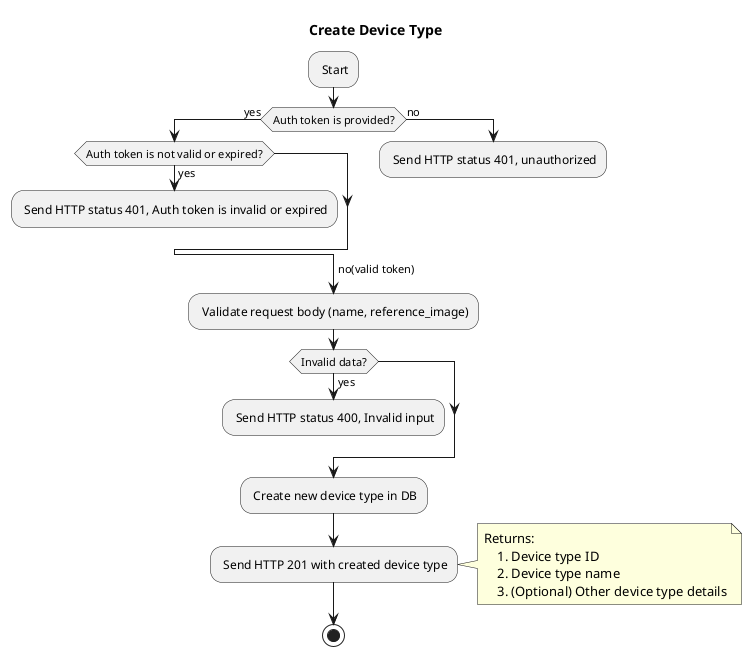 @startuml Create Device Type
title Create Device Type

: Start;
if (Auth token is provided?) then (yes)
    if (Auth token is not valid or expired?) then (yes)
        : Send HTTP status 401, Auth token is invalid or expired;
        kill
    endif
else (no)
    : Send HTTP status 401, unauthorized;
    kill
endif
->no(valid token);
: Validate request body (name, reference_image);
if (Invalid data?) then (yes)
    : Send HTTP status 400, Invalid input;
    kill
endif
: Create new device type in DB;
: Send HTTP 201 with created device type;
note right
    Returns:
        1. Device type ID
        2. Device type name
        3. (Optional) Other device type details
end note
stop
@enduml
